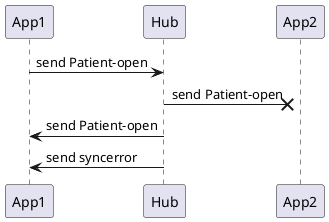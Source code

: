 @startuml

App1 -> Hub: send Patient-open
Hub -X App2: send Patient-open
Hub -> App1: send Patient-open
Hub -> App1: send syncerror
@enduml
